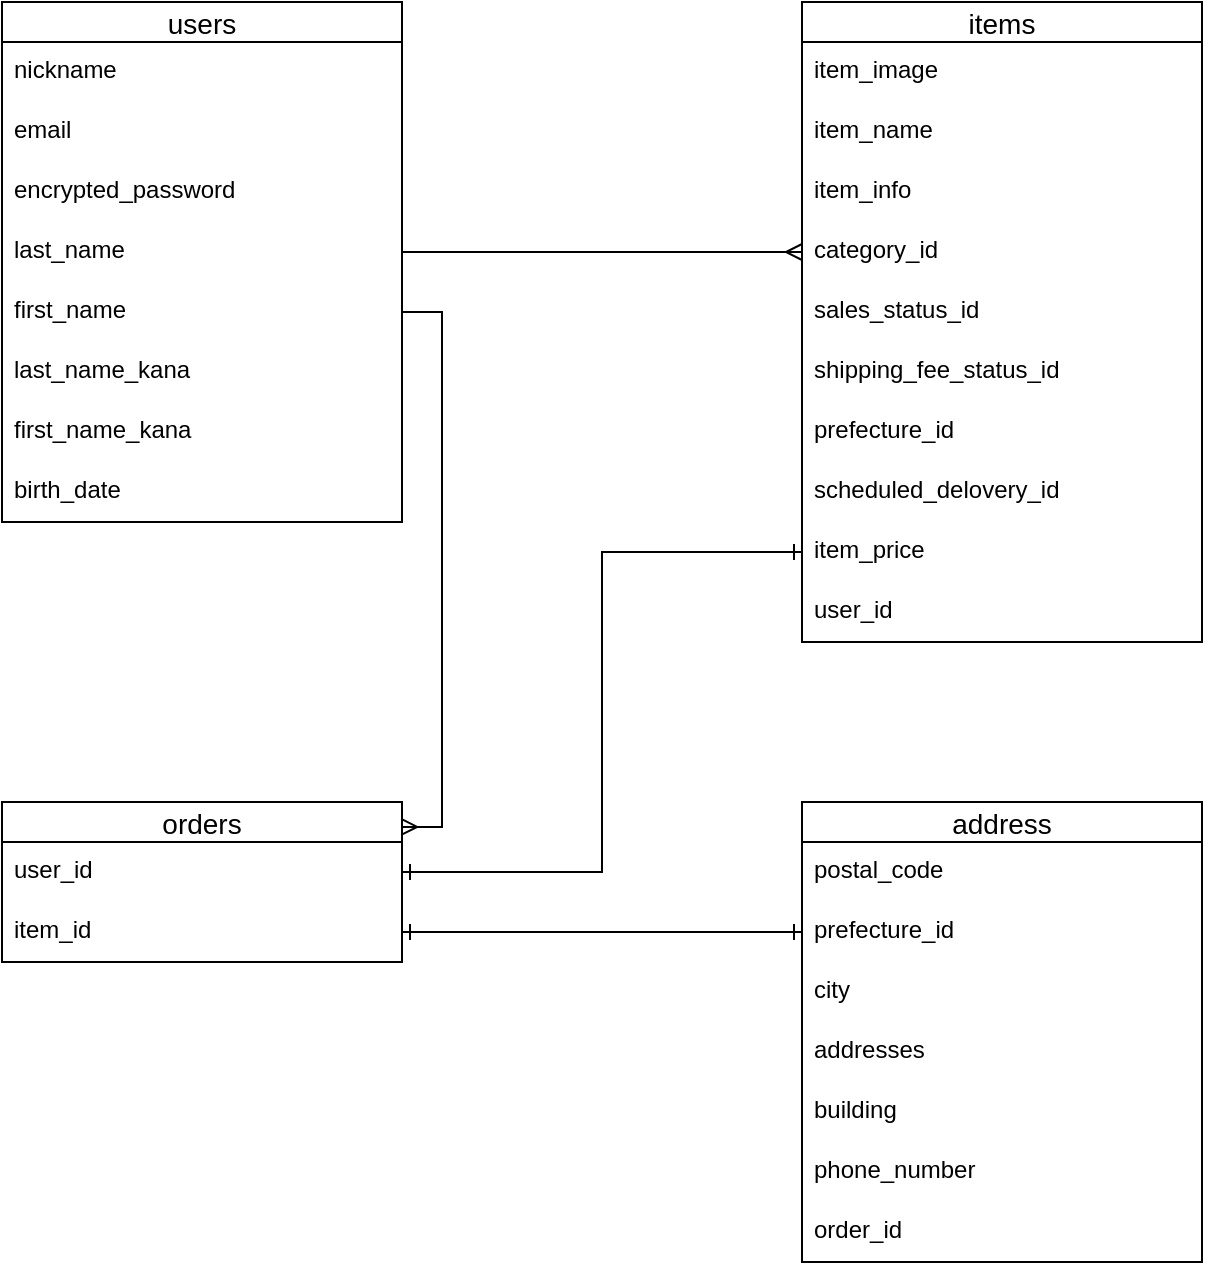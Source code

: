 <mxfile version="13.10.0" type="embed" pages="2">
    <diagram id="x_uiMEnmPu9uVfKyutsI" name="Page-1">
        <mxGraphModel dx="1796" dy="1058" grid="1" gridSize="10" guides="1" tooltips="1" connect="1" arrows="1" fold="1" page="1" pageScale="1" pageWidth="827" pageHeight="1169" math="0" shadow="0">
            <root>
                <mxCell id="0"/>
                <mxCell id="1" parent="0"/>
                <mxCell id="p9HtBtF8ZtyC4fZhRi5h-15" value="items" style="swimlane;fontStyle=0;childLayout=stackLayout;horizontal=1;startSize=20;horizontalStack=0;resizeParent=1;resizeParentMax=0;resizeLast=0;collapsible=1;marginBottom=0;align=center;fontSize=14;" parent="1" vertex="1">
                    <mxGeometry x="480" y="80" width="200" height="320" as="geometry"/>
                </mxCell>
                <mxCell id="p9HtBtF8ZtyC4fZhRi5h-16" value="item_image" style="text;strokeColor=none;fillColor=none;spacingLeft=4;spacingRight=4;overflow=hidden;rotatable=0;points=[[0,0.5],[1,0.5]];portConstraint=eastwest;fontSize=12;" parent="p9HtBtF8ZtyC4fZhRi5h-15" vertex="1">
                    <mxGeometry y="20" width="200" height="30" as="geometry"/>
                </mxCell>
                <mxCell id="p9HtBtF8ZtyC4fZhRi5h-17" value="item_name" style="text;strokeColor=none;fillColor=none;spacingLeft=4;spacingRight=4;overflow=hidden;rotatable=0;points=[[0,0.5],[1,0.5]];portConstraint=eastwest;fontSize=12;" parent="p9HtBtF8ZtyC4fZhRi5h-15" vertex="1">
                    <mxGeometry y="50" width="200" height="30" as="geometry"/>
                </mxCell>
                <mxCell id="p9HtBtF8ZtyC4fZhRi5h-26" value="item_info" style="text;strokeColor=none;fillColor=none;spacingLeft=4;spacingRight=4;overflow=hidden;rotatable=0;points=[[0,0.5],[1,0.5]];portConstraint=eastwest;fontSize=12;" parent="p9HtBtF8ZtyC4fZhRi5h-15" vertex="1">
                    <mxGeometry y="80" width="200" height="30" as="geometry"/>
                </mxCell>
                <mxCell id="p9HtBtF8ZtyC4fZhRi5h-27" value="category_id" style="text;strokeColor=none;fillColor=none;spacingLeft=4;spacingRight=4;overflow=hidden;rotatable=0;points=[[0,0.5],[1,0.5]];portConstraint=eastwest;fontSize=12;" parent="p9HtBtF8ZtyC4fZhRi5h-15" vertex="1">
                    <mxGeometry y="110" width="200" height="30" as="geometry"/>
                </mxCell>
                <mxCell id="p9HtBtF8ZtyC4fZhRi5h-28" value="sales_status_id" style="text;strokeColor=none;fillColor=none;spacingLeft=4;spacingRight=4;overflow=hidden;rotatable=0;points=[[0,0.5],[1,0.5]];portConstraint=eastwest;fontSize=12;" parent="p9HtBtF8ZtyC4fZhRi5h-15" vertex="1">
                    <mxGeometry y="140" width="200" height="30" as="geometry"/>
                </mxCell>
                <mxCell id="p9HtBtF8ZtyC4fZhRi5h-29" value="shipping_fee_status_id" style="text;strokeColor=none;fillColor=none;spacingLeft=4;spacingRight=4;overflow=hidden;rotatable=0;points=[[0,0.5],[1,0.5]];portConstraint=eastwest;fontSize=12;" parent="p9HtBtF8ZtyC4fZhRi5h-15" vertex="1">
                    <mxGeometry y="170" width="200" height="30" as="geometry"/>
                </mxCell>
                <mxCell id="p9HtBtF8ZtyC4fZhRi5h-30" value="prefecture_id" style="text;strokeColor=none;fillColor=none;spacingLeft=4;spacingRight=4;overflow=hidden;rotatable=0;points=[[0,0.5],[1,0.5]];portConstraint=eastwest;fontSize=12;" parent="p9HtBtF8ZtyC4fZhRi5h-15" vertex="1">
                    <mxGeometry y="200" width="200" height="30" as="geometry"/>
                </mxCell>
                <mxCell id="p9HtBtF8ZtyC4fZhRi5h-31" value="scheduled_delovery_id" style="text;strokeColor=none;fillColor=none;spacingLeft=4;spacingRight=4;overflow=hidden;rotatable=0;points=[[0,0.5],[1,0.5]];portConstraint=eastwest;fontSize=12;" parent="p9HtBtF8ZtyC4fZhRi5h-15" vertex="1">
                    <mxGeometry y="230" width="200" height="30" as="geometry"/>
                </mxCell>
                <mxCell id="p9HtBtF8ZtyC4fZhRi5h-55" value="item_price" style="text;strokeColor=none;fillColor=none;spacingLeft=4;spacingRight=4;overflow=hidden;rotatable=0;points=[[0,0.5],[1,0.5]];portConstraint=eastwest;fontSize=12;" parent="p9HtBtF8ZtyC4fZhRi5h-15" vertex="1">
                    <mxGeometry y="260" width="200" height="30" as="geometry"/>
                </mxCell>
                <mxCell id="p9HtBtF8ZtyC4fZhRi5h-32" value="user_id" style="text;strokeColor=none;fillColor=none;spacingLeft=4;spacingRight=4;overflow=hidden;rotatable=0;points=[[0,0.5],[1,0.5]];portConstraint=eastwest;fontSize=12;" parent="p9HtBtF8ZtyC4fZhRi5h-15" vertex="1">
                    <mxGeometry y="290" width="200" height="30" as="geometry"/>
                </mxCell>
                <mxCell id="p9HtBtF8ZtyC4fZhRi5h-33" value="users" style="swimlane;fontStyle=0;childLayout=stackLayout;horizontal=1;startSize=20;horizontalStack=0;resizeParent=1;resizeParentMax=0;resizeLast=0;collapsible=1;marginBottom=0;align=center;fontSize=14;" parent="1" vertex="1">
                    <mxGeometry x="80" y="80" width="200" height="260" as="geometry"/>
                </mxCell>
                <mxCell id="p9HtBtF8ZtyC4fZhRi5h-34" value="nickname" style="text;strokeColor=none;fillColor=none;spacingLeft=4;spacingRight=4;overflow=hidden;rotatable=0;points=[[0,0.5],[1,0.5]];portConstraint=eastwest;fontSize=12;" parent="p9HtBtF8ZtyC4fZhRi5h-33" vertex="1">
                    <mxGeometry y="20" width="200" height="30" as="geometry"/>
                </mxCell>
                <mxCell id="p9HtBtF8ZtyC4fZhRi5h-35" value="email" style="text;strokeColor=none;fillColor=none;spacingLeft=4;spacingRight=4;overflow=hidden;rotatable=0;points=[[0,0.5],[1,0.5]];portConstraint=eastwest;fontSize=12;" parent="p9HtBtF8ZtyC4fZhRi5h-33" vertex="1">
                    <mxGeometry y="50" width="200" height="30" as="geometry"/>
                </mxCell>
                <mxCell id="p9HtBtF8ZtyC4fZhRi5h-37" value="encrypted_password" style="text;strokeColor=none;fillColor=none;spacingLeft=4;spacingRight=4;overflow=hidden;rotatable=0;points=[[0,0.5],[1,0.5]];portConstraint=eastwest;fontSize=12;" parent="p9HtBtF8ZtyC4fZhRi5h-33" vertex="1">
                    <mxGeometry y="80" width="200" height="30" as="geometry"/>
                </mxCell>
                <mxCell id="p9HtBtF8ZtyC4fZhRi5h-38" value="last_name&#10;" style="text;strokeColor=none;fillColor=none;spacingLeft=4;spacingRight=4;overflow=hidden;rotatable=0;points=[[0,0.5],[1,0.5]];portConstraint=eastwest;fontSize=12;" parent="p9HtBtF8ZtyC4fZhRi5h-33" vertex="1">
                    <mxGeometry y="110" width="200" height="30" as="geometry"/>
                </mxCell>
                <mxCell id="p9HtBtF8ZtyC4fZhRi5h-39" value="first_name" style="text;strokeColor=none;fillColor=none;spacingLeft=4;spacingRight=4;overflow=hidden;rotatable=0;points=[[0,0.5],[1,0.5]];portConstraint=eastwest;fontSize=12;" parent="p9HtBtF8ZtyC4fZhRi5h-33" vertex="1">
                    <mxGeometry y="140" width="200" height="30" as="geometry"/>
                </mxCell>
                <mxCell id="p9HtBtF8ZtyC4fZhRi5h-40" value="last_name_kana" style="text;strokeColor=none;fillColor=none;spacingLeft=4;spacingRight=4;overflow=hidden;rotatable=0;points=[[0,0.5],[1,0.5]];portConstraint=eastwest;fontSize=12;" parent="p9HtBtF8ZtyC4fZhRi5h-33" vertex="1">
                    <mxGeometry y="170" width="200" height="30" as="geometry"/>
                </mxCell>
                <mxCell id="p9HtBtF8ZtyC4fZhRi5h-41" value="first_name_kana" style="text;strokeColor=none;fillColor=none;spacingLeft=4;spacingRight=4;overflow=hidden;rotatable=0;points=[[0,0.5],[1,0.5]];portConstraint=eastwest;fontSize=12;" parent="p9HtBtF8ZtyC4fZhRi5h-33" vertex="1">
                    <mxGeometry y="200" width="200" height="30" as="geometry"/>
                </mxCell>
                <mxCell id="p9HtBtF8ZtyC4fZhRi5h-42" value="birth_date" style="text;strokeColor=none;fillColor=none;spacingLeft=4;spacingRight=4;overflow=hidden;rotatable=0;points=[[0,0.5],[1,0.5]];portConstraint=eastwest;fontSize=12;" parent="p9HtBtF8ZtyC4fZhRi5h-33" vertex="1">
                    <mxGeometry y="230" width="200" height="30" as="geometry"/>
                </mxCell>
                <mxCell id="p9HtBtF8ZtyC4fZhRi5h-43" value="address" style="swimlane;fontStyle=0;childLayout=stackLayout;horizontal=1;startSize=20;horizontalStack=0;resizeParent=1;resizeParentMax=0;resizeLast=0;collapsible=1;marginBottom=0;align=center;fontSize=14;" parent="1" vertex="1">
                    <mxGeometry x="480" y="480" width="200" height="230" as="geometry"/>
                </mxCell>
                <mxCell id="16" value="postal_code" style="text;strokeColor=none;fillColor=none;spacingLeft=4;spacingRight=4;overflow=hidden;rotatable=0;points=[[0,0.5],[1,0.5]];portConstraint=eastwest;fontSize=12;" parent="p9HtBtF8ZtyC4fZhRi5h-43" vertex="1">
                    <mxGeometry y="20" width="200" height="30" as="geometry"/>
                </mxCell>
                <mxCell id="p9HtBtF8ZtyC4fZhRi5h-49" value="prefecture_id" style="text;strokeColor=none;fillColor=none;spacingLeft=4;spacingRight=4;overflow=hidden;rotatable=0;points=[[0,0.5],[1,0.5]];portConstraint=eastwest;fontSize=12;" parent="p9HtBtF8ZtyC4fZhRi5h-43" vertex="1">
                    <mxGeometry y="50" width="200" height="30" as="geometry"/>
                </mxCell>
                <mxCell id="p9HtBtF8ZtyC4fZhRi5h-50" value="city" style="text;strokeColor=none;fillColor=none;spacingLeft=4;spacingRight=4;overflow=hidden;rotatable=0;points=[[0,0.5],[1,0.5]];portConstraint=eastwest;fontSize=12;" parent="p9HtBtF8ZtyC4fZhRi5h-43" vertex="1">
                    <mxGeometry y="80" width="200" height="30" as="geometry"/>
                </mxCell>
                <mxCell id="p9HtBtF8ZtyC4fZhRi5h-51" value="addresses" style="text;strokeColor=none;fillColor=none;spacingLeft=4;spacingRight=4;overflow=hidden;rotatable=0;points=[[0,0.5],[1,0.5]];portConstraint=eastwest;fontSize=12;" parent="p9HtBtF8ZtyC4fZhRi5h-43" vertex="1">
                    <mxGeometry y="110" width="200" height="30" as="geometry"/>
                </mxCell>
                <mxCell id="p9HtBtF8ZtyC4fZhRi5h-54" value="building" style="text;strokeColor=none;fillColor=none;spacingLeft=4;spacingRight=4;overflow=hidden;rotatable=0;points=[[0,0.5],[1,0.5]];portConstraint=eastwest;fontSize=12;" parent="p9HtBtF8ZtyC4fZhRi5h-43" vertex="1">
                    <mxGeometry y="140" width="200" height="30" as="geometry"/>
                </mxCell>
                <mxCell id="p9HtBtF8ZtyC4fZhRi5h-58" value="phone_number" style="text;strokeColor=none;fillColor=none;spacingLeft=4;spacingRight=4;overflow=hidden;rotatable=0;points=[[0,0.5],[1,0.5]];portConstraint=eastwest;fontSize=12;" parent="p9HtBtF8ZtyC4fZhRi5h-43" vertex="1">
                    <mxGeometry y="170" width="200" height="30" as="geometry"/>
                </mxCell>
                <mxCell id="14" style="edgeStyle=orthogonalEdgeStyle;rounded=0;orthogonalLoop=1;jettySize=auto;html=1;exitX=1;exitY=0.5;exitDx=0;exitDy=0;" parent="p9HtBtF8ZtyC4fZhRi5h-43" source="p9HtBtF8ZtyC4fZhRi5h-51" target="p9HtBtF8ZtyC4fZhRi5h-51" edge="1">
                    <mxGeometry relative="1" as="geometry"/>
                </mxCell>
                <mxCell id="p9HtBtF8ZtyC4fZhRi5h-57" value="order_id" style="text;strokeColor=none;fillColor=none;spacingLeft=4;spacingRight=4;overflow=hidden;rotatable=0;points=[[0,0.5],[1,0.5]];portConstraint=eastwest;fontSize=12;" parent="p9HtBtF8ZtyC4fZhRi5h-43" vertex="1">
                    <mxGeometry y="200" width="200" height="30" as="geometry"/>
                </mxCell>
                <mxCell id="2" value="orders" style="swimlane;fontStyle=0;childLayout=stackLayout;horizontal=1;startSize=20;horizontalStack=0;resizeParent=1;resizeParentMax=0;resizeLast=0;collapsible=1;marginBottom=0;align=center;fontSize=14;" parent="1" vertex="1">
                    <mxGeometry x="80" y="480" width="200" height="80" as="geometry"/>
                </mxCell>
                <mxCell id="12" value="user_id" style="text;strokeColor=none;fillColor=none;spacingLeft=4;spacingRight=4;overflow=hidden;rotatable=0;points=[[0,0.5],[1,0.5]];portConstraint=eastwest;fontSize=12;" parent="2" vertex="1">
                    <mxGeometry y="20" width="200" height="30" as="geometry"/>
                </mxCell>
                <mxCell id="13" value="item_id" style="text;strokeColor=none;fillColor=none;spacingLeft=4;spacingRight=4;overflow=hidden;rotatable=0;points=[[0,0.5],[1,0.5]];portConstraint=eastwest;fontSize=12;" parent="2" vertex="1">
                    <mxGeometry y="50" width="200" height="30" as="geometry"/>
                </mxCell>
                <mxCell id="17" style="edgeStyle=orthogonalEdgeStyle;rounded=0;orthogonalLoop=1;jettySize=auto;html=1;exitX=1;exitY=0.5;exitDx=0;exitDy=0;entryX=0;entryY=0.5;entryDx=0;entryDy=0;endArrow=ERmany;endFill=0;" parent="1" source="p9HtBtF8ZtyC4fZhRi5h-38" target="p9HtBtF8ZtyC4fZhRi5h-27" edge="1">
                    <mxGeometry relative="1" as="geometry"/>
                </mxCell>
                <mxCell id="19" style="edgeStyle=orthogonalEdgeStyle;rounded=0;orthogonalLoop=1;jettySize=auto;html=1;exitX=0;exitY=0.5;exitDx=0;exitDy=0;entryX=1;entryY=0.5;entryDx=0;entryDy=0;endArrow=ERone;endFill=0;startArrow=ERone;startFill=0;" parent="1" source="p9HtBtF8ZtyC4fZhRi5h-55" target="12" edge="1">
                    <mxGeometry relative="1" as="geometry"/>
                </mxCell>
                <mxCell id="20" style="edgeStyle=orthogonalEdgeStyle;rounded=0;orthogonalLoop=1;jettySize=auto;html=1;exitX=1;exitY=0.5;exitDx=0;exitDy=0;entryX=0;entryY=0.5;entryDx=0;entryDy=0;startArrow=ERone;startFill=0;endArrow=ERone;endFill=0;" parent="1" source="13" target="p9HtBtF8ZtyC4fZhRi5h-49" edge="1">
                    <mxGeometry relative="1" as="geometry"/>
                </mxCell>
                <mxCell id="22" style="edgeStyle=orthogonalEdgeStyle;rounded=0;orthogonalLoop=1;jettySize=auto;html=1;exitX=1;exitY=0.5;exitDx=0;exitDy=0;entryX=0.998;entryY=0.156;entryDx=0;entryDy=0;entryPerimeter=0;startArrow=none;startFill=0;endArrow=ERmany;endFill=0;" parent="1" source="p9HtBtF8ZtyC4fZhRi5h-39" target="2" edge="1">
                    <mxGeometry relative="1" as="geometry"/>
                </mxCell>
            </root>
        </mxGraphModel>
    </diagram>
    <diagram id="PnvPjOeY3YOtvQednYUz" name="Page-2">
        &#xa;        &#xa;&#xa;
        <mxGraphModel dx="290" dy="439" grid="1" gridSize="10" guides="1" tooltips="1" connect="1" arrows="1" fold="1" page="1" pageScale="1" pageWidth="827" pageHeight="1169" math="0" shadow="0">
            &#xa;            &#xa;&#xa;
            <root>
                &#xa;                &#xa;&#xa;
                <mxCell id="Ui20RIZ2AmuxNAXYzoTd-0"/>
                &#xa;                &#xa;&#xa;
                <mxCell id="Ui20RIZ2AmuxNAXYzoTd-1" parent="Ui20RIZ2AmuxNAXYzoTd-0"/>
                &#xa;                &#xa;&#xa;
            </root>
            &#xa;            &#xa;&#xa;
        </mxGraphModel>
        &#xa;        &#xa;&#xa;
    </diagram>
</mxfile>